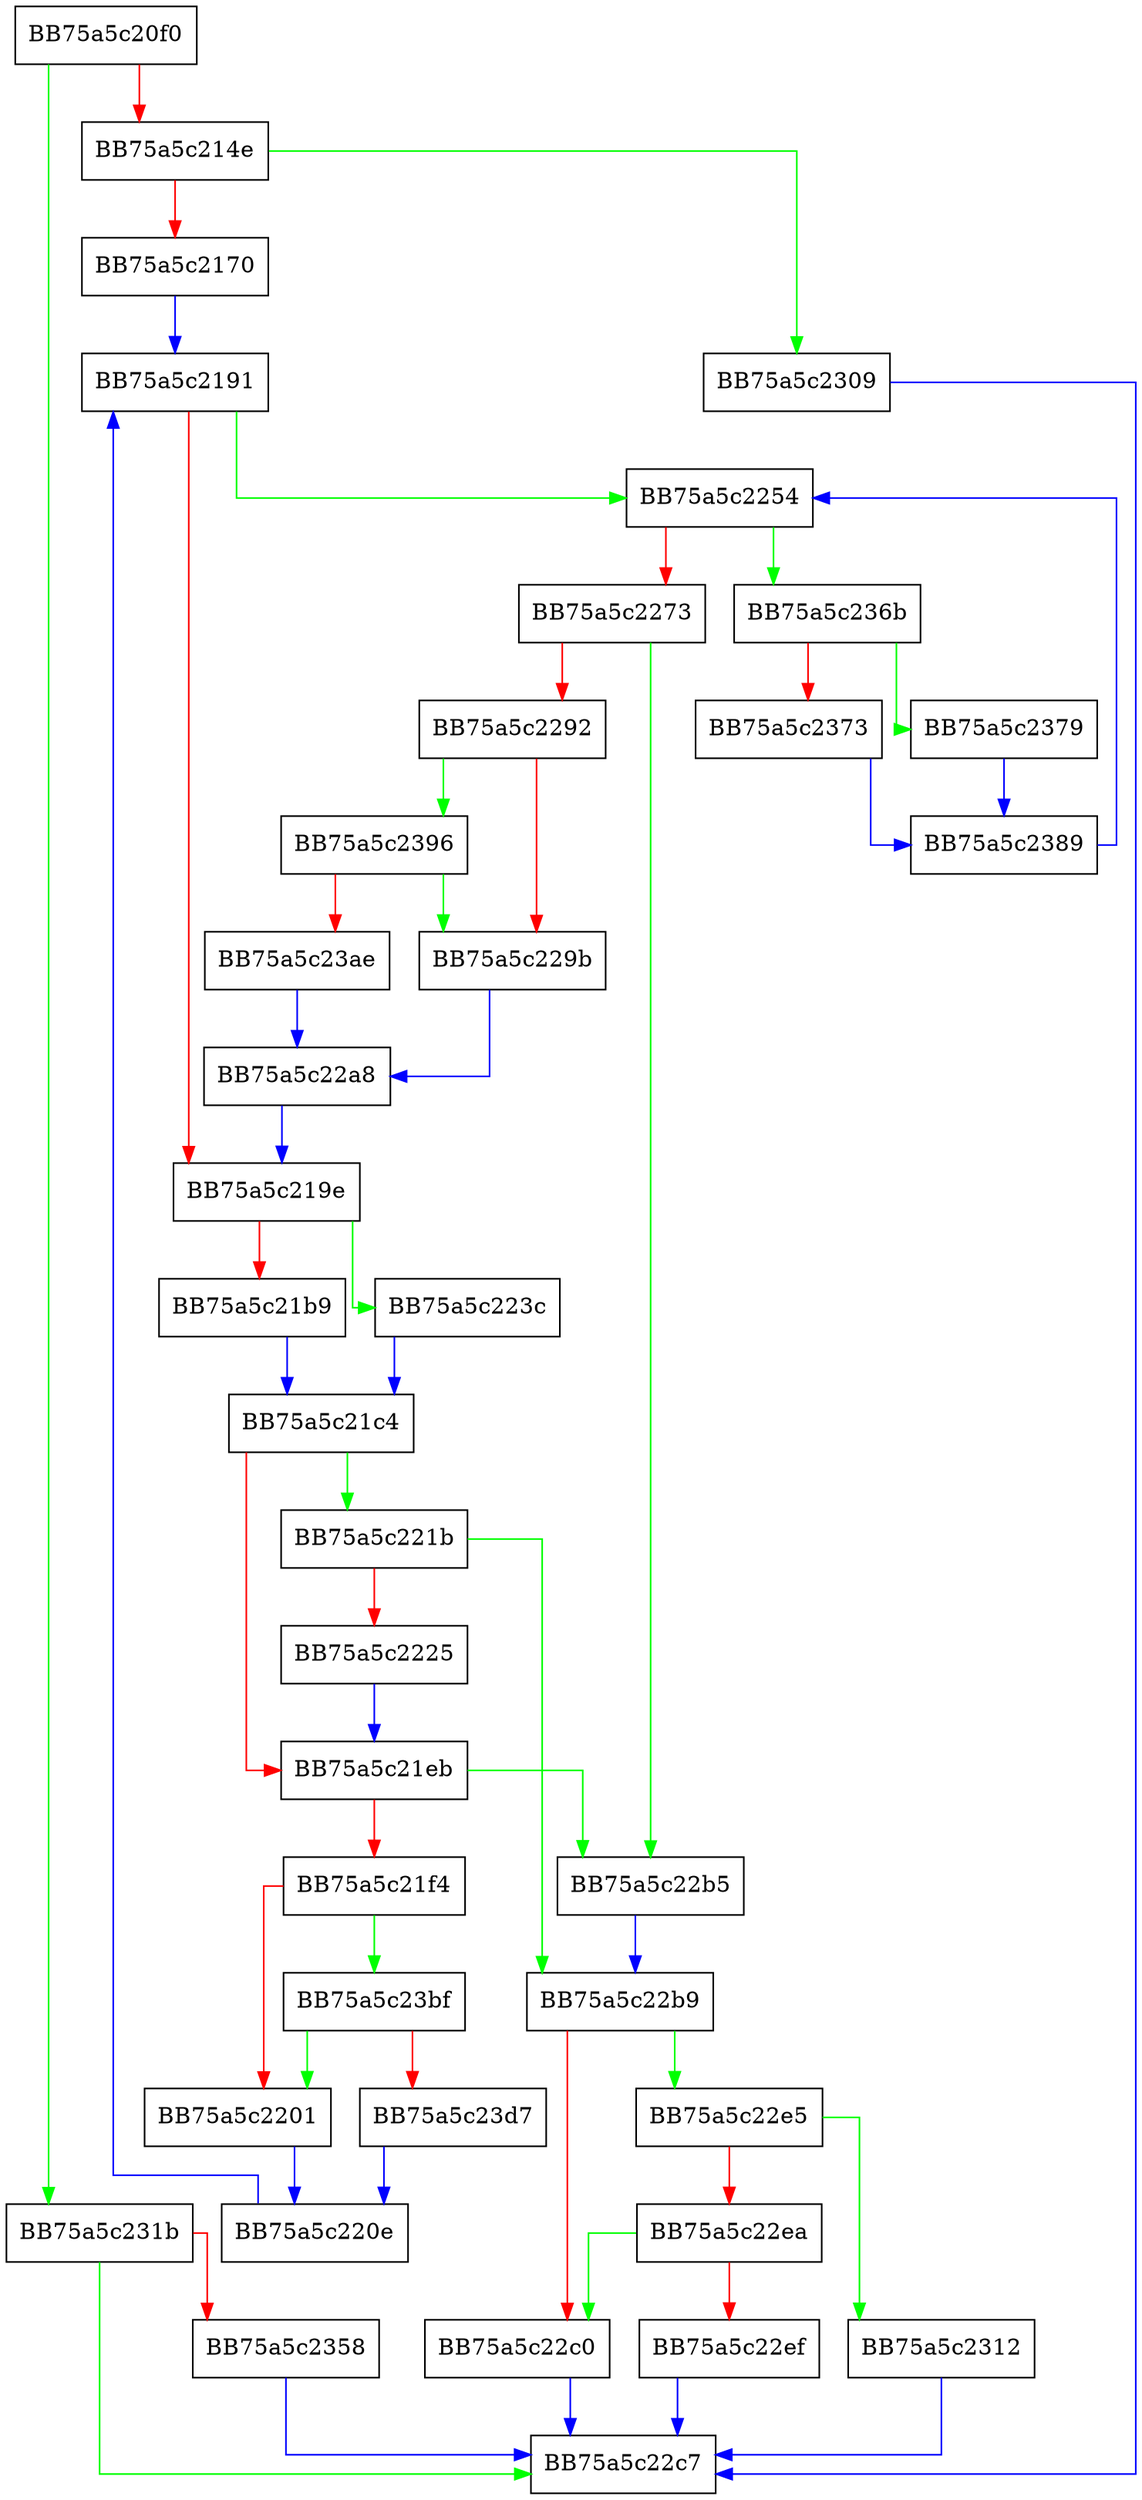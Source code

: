 digraph FSE_readNCount {
  node [shape="box"];
  graph [splines=ortho];
  BB75a5c20f0 -> BB75a5c231b [color="green"];
  BB75a5c20f0 -> BB75a5c214e [color="red"];
  BB75a5c214e -> BB75a5c2309 [color="green"];
  BB75a5c214e -> BB75a5c2170 [color="red"];
  BB75a5c2170 -> BB75a5c2191 [color="blue"];
  BB75a5c2191 -> BB75a5c2254 [color="green"];
  BB75a5c2191 -> BB75a5c219e [color="red"];
  BB75a5c219e -> BB75a5c223c [color="green"];
  BB75a5c219e -> BB75a5c21b9 [color="red"];
  BB75a5c21b9 -> BB75a5c21c4 [color="blue"];
  BB75a5c21c4 -> BB75a5c221b [color="green"];
  BB75a5c21c4 -> BB75a5c21eb [color="red"];
  BB75a5c21eb -> BB75a5c22b5 [color="green"];
  BB75a5c21eb -> BB75a5c21f4 [color="red"];
  BB75a5c21f4 -> BB75a5c23bf [color="green"];
  BB75a5c21f4 -> BB75a5c2201 [color="red"];
  BB75a5c2201 -> BB75a5c220e [color="blue"];
  BB75a5c220e -> BB75a5c2191 [color="blue"];
  BB75a5c221b -> BB75a5c22b9 [color="green"];
  BB75a5c221b -> BB75a5c2225 [color="red"];
  BB75a5c2225 -> BB75a5c21eb [color="blue"];
  BB75a5c223c -> BB75a5c21c4 [color="blue"];
  BB75a5c2254 -> BB75a5c236b [color="green"];
  BB75a5c2254 -> BB75a5c2273 [color="red"];
  BB75a5c2273 -> BB75a5c22b5 [color="green"];
  BB75a5c2273 -> BB75a5c2292 [color="red"];
  BB75a5c2292 -> BB75a5c2396 [color="green"];
  BB75a5c2292 -> BB75a5c229b [color="red"];
  BB75a5c229b -> BB75a5c22a8 [color="blue"];
  BB75a5c22a8 -> BB75a5c219e [color="blue"];
  BB75a5c22b5 -> BB75a5c22b9 [color="blue"];
  BB75a5c22b9 -> BB75a5c22e5 [color="green"];
  BB75a5c22b9 -> BB75a5c22c0 [color="red"];
  BB75a5c22c0 -> BB75a5c22c7 [color="blue"];
  BB75a5c22e5 -> BB75a5c2312 [color="green"];
  BB75a5c22e5 -> BB75a5c22ea [color="red"];
  BB75a5c22ea -> BB75a5c22c0 [color="green"];
  BB75a5c22ea -> BB75a5c22ef [color="red"];
  BB75a5c22ef -> BB75a5c22c7 [color="blue"];
  BB75a5c2309 -> BB75a5c22c7 [color="blue"];
  BB75a5c2312 -> BB75a5c22c7 [color="blue"];
  BB75a5c231b -> BB75a5c22c7 [color="green"];
  BB75a5c231b -> BB75a5c2358 [color="red"];
  BB75a5c2358 -> BB75a5c22c7 [color="blue"];
  BB75a5c236b -> BB75a5c2379 [color="green"];
  BB75a5c236b -> BB75a5c2373 [color="red"];
  BB75a5c2373 -> BB75a5c2389 [color="blue"];
  BB75a5c2379 -> BB75a5c2389 [color="blue"];
  BB75a5c2389 -> BB75a5c2254 [color="blue"];
  BB75a5c2396 -> BB75a5c229b [color="green"];
  BB75a5c2396 -> BB75a5c23ae [color="red"];
  BB75a5c23ae -> BB75a5c22a8 [color="blue"];
  BB75a5c23bf -> BB75a5c2201 [color="green"];
  BB75a5c23bf -> BB75a5c23d7 [color="red"];
  BB75a5c23d7 -> BB75a5c220e [color="blue"];
}